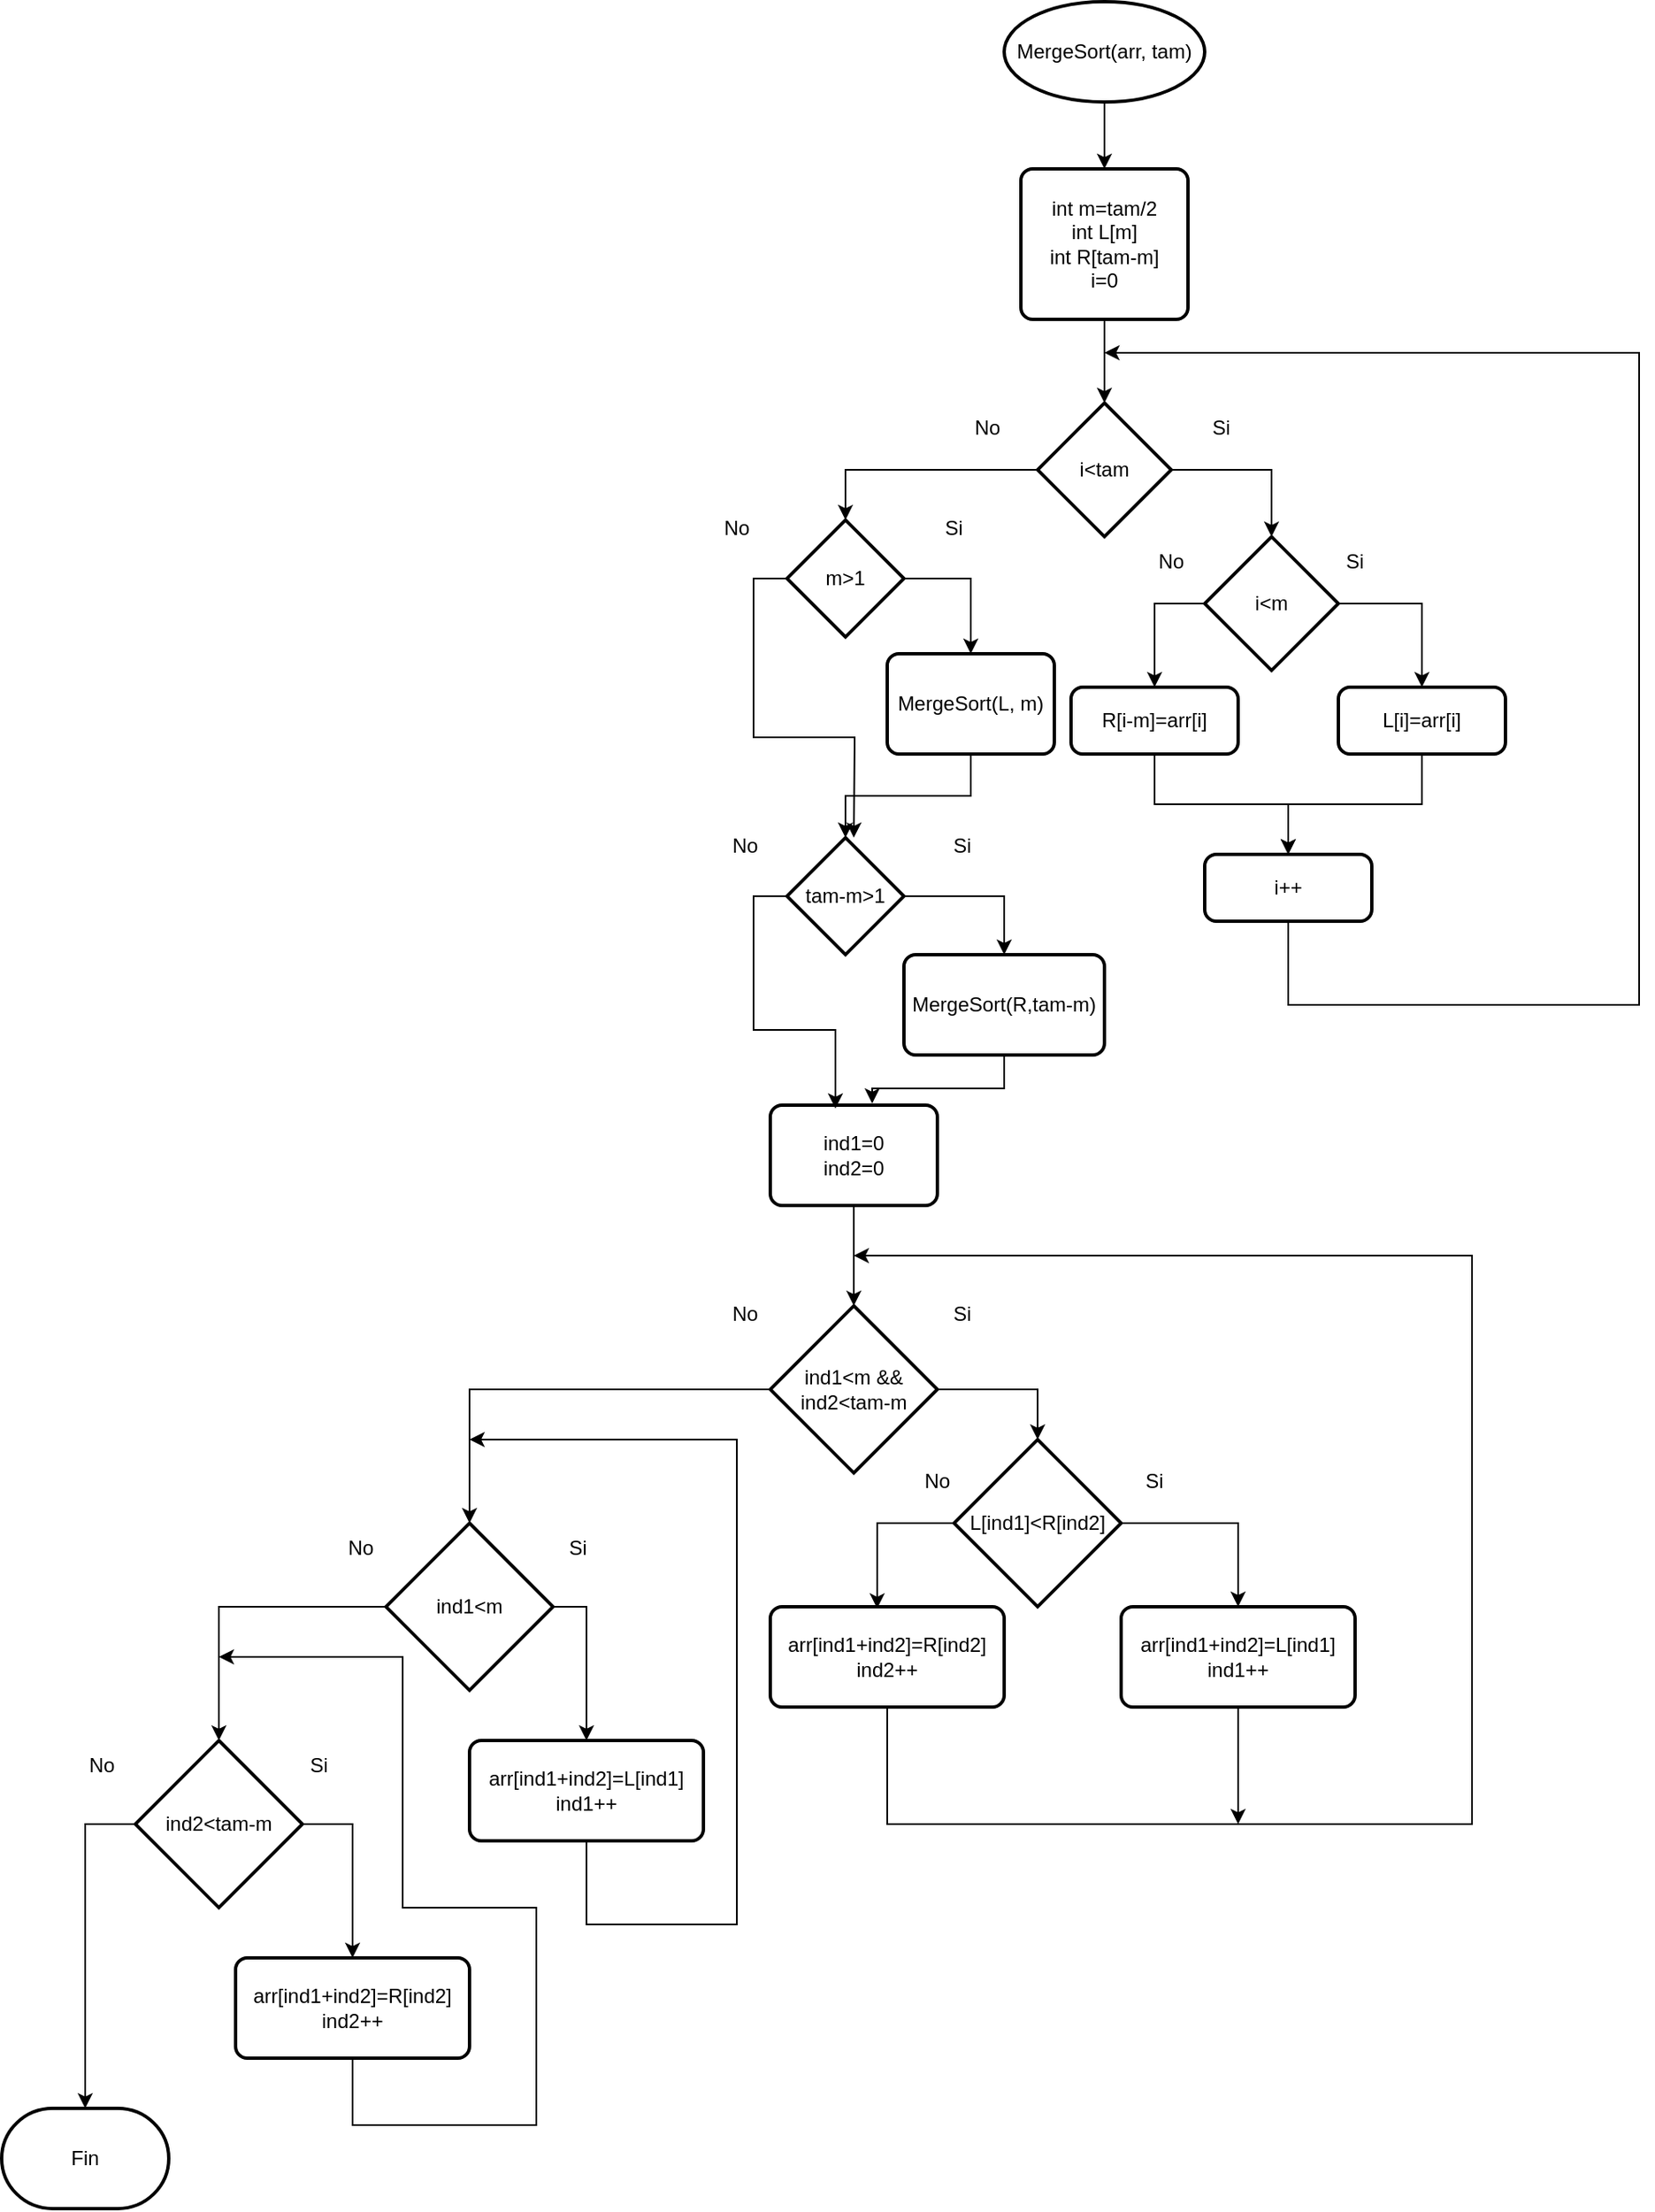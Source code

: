 <mxfile version="24.2.5" type="device">
  <diagram name="Página-1" id="s0S0a2uHU4YRd_yo7RWB">
    <mxGraphModel dx="1723" dy="834" grid="1" gridSize="10" guides="1" tooltips="1" connect="1" arrows="1" fold="1" page="1" pageScale="1" pageWidth="4000" pageHeight="4000" math="0" shadow="0">
      <root>
        <mxCell id="0" />
        <mxCell id="1" parent="0" />
        <mxCell id="PBO9igRHUuJJl1GrDP7k-3" style="edgeStyle=orthogonalEdgeStyle;rounded=0;orthogonalLoop=1;jettySize=auto;html=1;exitX=0.5;exitY=1;exitDx=0;exitDy=0;exitPerimeter=0;entryX=0.5;entryY=0;entryDx=0;entryDy=0;" edge="1" parent="1" source="PBO9igRHUuJJl1GrDP7k-1" target="PBO9igRHUuJJl1GrDP7k-2">
          <mxGeometry relative="1" as="geometry" />
        </mxCell>
        <mxCell id="PBO9igRHUuJJl1GrDP7k-1" value="MergeSort(arr, tam)" style="strokeWidth=2;html=1;shape=mxgraph.flowchart.start_1;whiteSpace=wrap;" vertex="1" parent="1">
          <mxGeometry x="860" y="90" width="120" height="60" as="geometry" />
        </mxCell>
        <mxCell id="PBO9igRHUuJJl1GrDP7k-5" style="edgeStyle=orthogonalEdgeStyle;rounded=0;orthogonalLoop=1;jettySize=auto;html=1;exitX=0.5;exitY=1;exitDx=0;exitDy=0;" edge="1" parent="1" source="PBO9igRHUuJJl1GrDP7k-2" target="PBO9igRHUuJJl1GrDP7k-4">
          <mxGeometry relative="1" as="geometry" />
        </mxCell>
        <mxCell id="PBO9igRHUuJJl1GrDP7k-2" value="int m=tam/2&lt;div&gt;int L[m]&lt;/div&gt;&lt;div&gt;int R[tam-m]&lt;/div&gt;&lt;div&gt;i=0&lt;/div&gt;" style="rounded=1;whiteSpace=wrap;html=1;absoluteArcSize=1;arcSize=14;strokeWidth=2;" vertex="1" parent="1">
          <mxGeometry x="870" y="190" width="100" height="90" as="geometry" />
        </mxCell>
        <mxCell id="PBO9igRHUuJJl1GrDP7k-4" value="i&amp;lt;tam" style="strokeWidth=2;html=1;shape=mxgraph.flowchart.decision;whiteSpace=wrap;" vertex="1" parent="1">
          <mxGeometry x="880" y="330" width="80" height="80" as="geometry" />
        </mxCell>
        <mxCell id="PBO9igRHUuJJl1GrDP7k-8" style="edgeStyle=orthogonalEdgeStyle;rounded=0;orthogonalLoop=1;jettySize=auto;html=1;exitX=1;exitY=0.5;exitDx=0;exitDy=0;exitPerimeter=0;entryX=0.5;entryY=0;entryDx=0;entryDy=0;" edge="1" parent="1" source="PBO9igRHUuJJl1GrDP7k-6" target="PBO9igRHUuJJl1GrDP7k-7">
          <mxGeometry relative="1" as="geometry" />
        </mxCell>
        <mxCell id="PBO9igRHUuJJl1GrDP7k-11" style="edgeStyle=orthogonalEdgeStyle;rounded=0;orthogonalLoop=1;jettySize=auto;html=1;exitX=0;exitY=0.5;exitDx=0;exitDy=0;exitPerimeter=0;entryX=0.5;entryY=0;entryDx=0;entryDy=0;" edge="1" parent="1" source="PBO9igRHUuJJl1GrDP7k-6" target="PBO9igRHUuJJl1GrDP7k-10">
          <mxGeometry relative="1" as="geometry" />
        </mxCell>
        <mxCell id="PBO9igRHUuJJl1GrDP7k-6" value="i&amp;lt;m" style="strokeWidth=2;html=1;shape=mxgraph.flowchart.decision;whiteSpace=wrap;" vertex="1" parent="1">
          <mxGeometry x="980" y="410" width="80" height="80" as="geometry" />
        </mxCell>
        <mxCell id="PBO9igRHUuJJl1GrDP7k-13" style="edgeStyle=orthogonalEdgeStyle;rounded=0;orthogonalLoop=1;jettySize=auto;html=1;exitX=0.5;exitY=1;exitDx=0;exitDy=0;entryX=0.5;entryY=0;entryDx=0;entryDy=0;" edge="1" parent="1" source="PBO9igRHUuJJl1GrDP7k-7" target="PBO9igRHUuJJl1GrDP7k-12">
          <mxGeometry relative="1" as="geometry" />
        </mxCell>
        <mxCell id="PBO9igRHUuJJl1GrDP7k-7" value="L[i]=arr[i]" style="rounded=1;whiteSpace=wrap;html=1;absoluteArcSize=1;arcSize=14;strokeWidth=2;" vertex="1" parent="1">
          <mxGeometry x="1060" y="500" width="100" height="40" as="geometry" />
        </mxCell>
        <mxCell id="PBO9igRHUuJJl1GrDP7k-9" style="edgeStyle=orthogonalEdgeStyle;rounded=0;orthogonalLoop=1;jettySize=auto;html=1;exitX=1;exitY=0.5;exitDx=0;exitDy=0;exitPerimeter=0;entryX=0.5;entryY=0;entryDx=0;entryDy=0;entryPerimeter=0;" edge="1" parent="1" source="PBO9igRHUuJJl1GrDP7k-4" target="PBO9igRHUuJJl1GrDP7k-6">
          <mxGeometry relative="1" as="geometry" />
        </mxCell>
        <mxCell id="PBO9igRHUuJJl1GrDP7k-14" style="edgeStyle=orthogonalEdgeStyle;rounded=0;orthogonalLoop=1;jettySize=auto;html=1;exitX=0.5;exitY=1;exitDx=0;exitDy=0;entryX=0.5;entryY=0;entryDx=0;entryDy=0;" edge="1" parent="1" source="PBO9igRHUuJJl1GrDP7k-10" target="PBO9igRHUuJJl1GrDP7k-12">
          <mxGeometry relative="1" as="geometry" />
        </mxCell>
        <mxCell id="PBO9igRHUuJJl1GrDP7k-10" value="R[i-m]=arr[i]" style="rounded=1;whiteSpace=wrap;html=1;absoluteArcSize=1;arcSize=14;strokeWidth=2;" vertex="1" parent="1">
          <mxGeometry x="900" y="500" width="100" height="40" as="geometry" />
        </mxCell>
        <mxCell id="PBO9igRHUuJJl1GrDP7k-12" value="i++" style="rounded=1;whiteSpace=wrap;html=1;absoluteArcSize=1;arcSize=14;strokeWidth=2;" vertex="1" parent="1">
          <mxGeometry x="980" y="600" width="100" height="40" as="geometry" />
        </mxCell>
        <mxCell id="PBO9igRHUuJJl1GrDP7k-16" value="" style="endArrow=classic;html=1;rounded=0;exitX=0.5;exitY=1;exitDx=0;exitDy=0;" edge="1" parent="1" source="PBO9igRHUuJJl1GrDP7k-12">
          <mxGeometry width="50" height="50" relative="1" as="geometry">
            <mxPoint x="1140" y="660" as="sourcePoint" />
            <mxPoint x="920" y="300" as="targetPoint" />
            <Array as="points">
              <mxPoint x="1030" y="690" />
              <mxPoint x="1240" y="690" />
              <mxPoint x="1240" y="300" />
            </Array>
          </mxGeometry>
        </mxCell>
        <mxCell id="PBO9igRHUuJJl1GrDP7k-17" value="ind1=0&lt;div&gt;ind2=0&lt;/div&gt;" style="rounded=1;whiteSpace=wrap;html=1;absoluteArcSize=1;arcSize=14;strokeWidth=2;" vertex="1" parent="1">
          <mxGeometry x="720" y="750" width="100" height="60" as="geometry" />
        </mxCell>
        <mxCell id="PBO9igRHUuJJl1GrDP7k-19" value="Si" style="text;html=1;align=center;verticalAlign=middle;whiteSpace=wrap;rounded=0;" vertex="1" parent="1">
          <mxGeometry x="960" y="330" width="60" height="30" as="geometry" />
        </mxCell>
        <mxCell id="PBO9igRHUuJJl1GrDP7k-20" value="Si" style="text;html=1;align=center;verticalAlign=middle;whiteSpace=wrap;rounded=0;" vertex="1" parent="1">
          <mxGeometry x="1040" y="410" width="60" height="30" as="geometry" />
        </mxCell>
        <mxCell id="PBO9igRHUuJJl1GrDP7k-21" value="No" style="text;html=1;align=center;verticalAlign=middle;whiteSpace=wrap;rounded=0;" vertex="1" parent="1">
          <mxGeometry x="930" y="410" width="60" height="30" as="geometry" />
        </mxCell>
        <mxCell id="PBO9igRHUuJJl1GrDP7k-22" value="No" style="text;html=1;align=center;verticalAlign=middle;whiteSpace=wrap;rounded=0;" vertex="1" parent="1">
          <mxGeometry x="820" y="330" width="60" height="30" as="geometry" />
        </mxCell>
        <mxCell id="PBO9igRHUuJJl1GrDP7k-57" style="edgeStyle=orthogonalEdgeStyle;rounded=0;orthogonalLoop=1;jettySize=auto;html=1;exitX=0;exitY=0.5;exitDx=0;exitDy=0;exitPerimeter=0;" edge="1" parent="1" source="PBO9igRHUuJJl1GrDP7k-23" target="PBO9igRHUuJJl1GrDP7k-54">
          <mxGeometry relative="1" as="geometry" />
        </mxCell>
        <mxCell id="PBO9igRHUuJJl1GrDP7k-23" value="ind1&amp;lt;m &amp;amp;&amp;amp; ind2&amp;lt;tam-m" style="strokeWidth=2;html=1;shape=mxgraph.flowchart.decision;whiteSpace=wrap;" vertex="1" parent="1">
          <mxGeometry x="720" y="870" width="100" height="100" as="geometry" />
        </mxCell>
        <mxCell id="PBO9igRHUuJJl1GrDP7k-47" style="edgeStyle=orthogonalEdgeStyle;rounded=0;orthogonalLoop=1;jettySize=auto;html=1;exitX=1;exitY=0.5;exitDx=0;exitDy=0;exitPerimeter=0;" edge="1" parent="1" source="PBO9igRHUuJJl1GrDP7k-24" target="PBO9igRHUuJJl1GrDP7k-46">
          <mxGeometry relative="1" as="geometry" />
        </mxCell>
        <mxCell id="PBO9igRHUuJJl1GrDP7k-24" value="L[ind1]&amp;lt;R[ind2]" style="strokeWidth=2;html=1;shape=mxgraph.flowchart.decision;whiteSpace=wrap;" vertex="1" parent="1">
          <mxGeometry x="830" y="950" width="100" height="100" as="geometry" />
        </mxCell>
        <mxCell id="PBO9igRHUuJJl1GrDP7k-25" value="MergeSort(L, m)" style="rounded=1;whiteSpace=wrap;html=1;absoluteArcSize=1;arcSize=14;strokeWidth=2;" vertex="1" parent="1">
          <mxGeometry x="790" y="480" width="100" height="60" as="geometry" />
        </mxCell>
        <mxCell id="PBO9igRHUuJJl1GrDP7k-30" style="edgeStyle=orthogonalEdgeStyle;rounded=0;orthogonalLoop=1;jettySize=auto;html=1;exitX=1;exitY=0.5;exitDx=0;exitDy=0;exitPerimeter=0;entryX=0.5;entryY=0;entryDx=0;entryDy=0;" edge="1" parent="1" source="PBO9igRHUuJJl1GrDP7k-28" target="PBO9igRHUuJJl1GrDP7k-25">
          <mxGeometry relative="1" as="geometry" />
        </mxCell>
        <mxCell id="PBO9igRHUuJJl1GrDP7k-34" style="edgeStyle=orthogonalEdgeStyle;rounded=0;orthogonalLoop=1;jettySize=auto;html=1;exitX=0;exitY=0.5;exitDx=0;exitDy=0;exitPerimeter=0;" edge="1" parent="1" source="PBO9igRHUuJJl1GrDP7k-28">
          <mxGeometry relative="1" as="geometry">
            <mxPoint x="770" y="590" as="targetPoint" />
          </mxGeometry>
        </mxCell>
        <mxCell id="PBO9igRHUuJJl1GrDP7k-28" value="m&amp;gt;1" style="strokeWidth=2;html=1;shape=mxgraph.flowchart.decision;whiteSpace=wrap;" vertex="1" parent="1">
          <mxGeometry x="730" y="400" width="70" height="70" as="geometry" />
        </mxCell>
        <mxCell id="PBO9igRHUuJJl1GrDP7k-29" style="edgeStyle=orthogonalEdgeStyle;rounded=0;orthogonalLoop=1;jettySize=auto;html=1;exitX=0;exitY=0.5;exitDx=0;exitDy=0;exitPerimeter=0;entryX=0.5;entryY=0;entryDx=0;entryDy=0;entryPerimeter=0;" edge="1" parent="1" source="PBO9igRHUuJJl1GrDP7k-4" target="PBO9igRHUuJJl1GrDP7k-28">
          <mxGeometry relative="1" as="geometry" />
        </mxCell>
        <mxCell id="PBO9igRHUuJJl1GrDP7k-39" style="edgeStyle=orthogonalEdgeStyle;rounded=0;orthogonalLoop=1;jettySize=auto;html=1;exitX=1;exitY=0.5;exitDx=0;exitDy=0;exitPerimeter=0;entryX=0.5;entryY=0;entryDx=0;entryDy=0;" edge="1" parent="1" source="PBO9igRHUuJJl1GrDP7k-32" target="PBO9igRHUuJJl1GrDP7k-38">
          <mxGeometry relative="1" as="geometry" />
        </mxCell>
        <mxCell id="PBO9igRHUuJJl1GrDP7k-32" value="tam-m&amp;gt;1" style="strokeWidth=2;html=1;shape=mxgraph.flowchart.decision;whiteSpace=wrap;" vertex="1" parent="1">
          <mxGeometry x="730" y="590" width="70" height="70" as="geometry" />
        </mxCell>
        <mxCell id="PBO9igRHUuJJl1GrDP7k-33" style="edgeStyle=orthogonalEdgeStyle;rounded=0;orthogonalLoop=1;jettySize=auto;html=1;exitX=0.5;exitY=1;exitDx=0;exitDy=0;entryX=0.5;entryY=0;entryDx=0;entryDy=0;entryPerimeter=0;" edge="1" parent="1" source="PBO9igRHUuJJl1GrDP7k-25" target="PBO9igRHUuJJl1GrDP7k-32">
          <mxGeometry relative="1" as="geometry" />
        </mxCell>
        <mxCell id="PBO9igRHUuJJl1GrDP7k-35" value="No" style="text;html=1;align=center;verticalAlign=middle;whiteSpace=wrap;rounded=0;" vertex="1" parent="1">
          <mxGeometry x="670" y="390" width="60" height="30" as="geometry" />
        </mxCell>
        <mxCell id="PBO9igRHUuJJl1GrDP7k-37" value="Si" style="text;html=1;align=center;verticalAlign=middle;whiteSpace=wrap;rounded=0;" vertex="1" parent="1">
          <mxGeometry x="800" y="390" width="60" height="30" as="geometry" />
        </mxCell>
        <mxCell id="PBO9igRHUuJJl1GrDP7k-38" value="MergeSort(R,tam-m)" style="rounded=1;whiteSpace=wrap;html=1;absoluteArcSize=1;arcSize=14;strokeWidth=2;" vertex="1" parent="1">
          <mxGeometry x="800" y="660" width="120" height="60" as="geometry" />
        </mxCell>
        <mxCell id="PBO9igRHUuJJl1GrDP7k-40" style="edgeStyle=orthogonalEdgeStyle;rounded=0;orthogonalLoop=1;jettySize=auto;html=1;exitX=0;exitY=0.5;exitDx=0;exitDy=0;exitPerimeter=0;entryX=0.39;entryY=0.033;entryDx=0;entryDy=0;entryPerimeter=0;" edge="1" parent="1" source="PBO9igRHUuJJl1GrDP7k-32" target="PBO9igRHUuJJl1GrDP7k-17">
          <mxGeometry relative="1" as="geometry" />
        </mxCell>
        <mxCell id="PBO9igRHUuJJl1GrDP7k-41" style="edgeStyle=orthogonalEdgeStyle;rounded=0;orthogonalLoop=1;jettySize=auto;html=1;exitX=0.5;exitY=1;exitDx=0;exitDy=0;entryX=0.61;entryY=-0.017;entryDx=0;entryDy=0;entryPerimeter=0;" edge="1" parent="1" source="PBO9igRHUuJJl1GrDP7k-38" target="PBO9igRHUuJJl1GrDP7k-17">
          <mxGeometry relative="1" as="geometry" />
        </mxCell>
        <mxCell id="PBO9igRHUuJJl1GrDP7k-42" value="Si" style="text;html=1;align=center;verticalAlign=middle;whiteSpace=wrap;rounded=0;" vertex="1" parent="1">
          <mxGeometry x="805" y="580" width="60" height="30" as="geometry" />
        </mxCell>
        <mxCell id="PBO9igRHUuJJl1GrDP7k-43" value="No" style="text;html=1;align=center;verticalAlign=middle;whiteSpace=wrap;rounded=0;" vertex="1" parent="1">
          <mxGeometry x="675" y="580" width="60" height="30" as="geometry" />
        </mxCell>
        <mxCell id="PBO9igRHUuJJl1GrDP7k-44" style="edgeStyle=orthogonalEdgeStyle;rounded=0;orthogonalLoop=1;jettySize=auto;html=1;exitX=0.5;exitY=1;exitDx=0;exitDy=0;entryX=0.5;entryY=0;entryDx=0;entryDy=0;entryPerimeter=0;" edge="1" parent="1" source="PBO9igRHUuJJl1GrDP7k-17" target="PBO9igRHUuJJl1GrDP7k-23">
          <mxGeometry relative="1" as="geometry" />
        </mxCell>
        <mxCell id="PBO9igRHUuJJl1GrDP7k-45" style="edgeStyle=orthogonalEdgeStyle;rounded=0;orthogonalLoop=1;jettySize=auto;html=1;exitX=1;exitY=0.5;exitDx=0;exitDy=0;exitPerimeter=0;entryX=0.5;entryY=0;entryDx=0;entryDy=0;entryPerimeter=0;" edge="1" parent="1" source="PBO9igRHUuJJl1GrDP7k-23" target="PBO9igRHUuJJl1GrDP7k-24">
          <mxGeometry relative="1" as="geometry" />
        </mxCell>
        <mxCell id="PBO9igRHUuJJl1GrDP7k-46" value="arr[ind1+ind2]=L[ind1]&lt;div&gt;ind1++&lt;/div&gt;" style="rounded=1;whiteSpace=wrap;html=1;absoluteArcSize=1;arcSize=14;strokeWidth=2;" vertex="1" parent="1">
          <mxGeometry x="930" y="1050" width="140" height="60" as="geometry" />
        </mxCell>
        <mxCell id="PBO9igRHUuJJl1GrDP7k-48" value="arr[ind1+ind2]=R[ind2]&lt;div&gt;ind2++&lt;/div&gt;" style="rounded=1;whiteSpace=wrap;html=1;absoluteArcSize=1;arcSize=14;strokeWidth=2;" vertex="1" parent="1">
          <mxGeometry x="720" y="1050" width="140" height="60" as="geometry" />
        </mxCell>
        <mxCell id="PBO9igRHUuJJl1GrDP7k-49" style="edgeStyle=orthogonalEdgeStyle;rounded=0;orthogonalLoop=1;jettySize=auto;html=1;exitX=0;exitY=0.5;exitDx=0;exitDy=0;exitPerimeter=0;entryX=0.457;entryY=0.017;entryDx=0;entryDy=0;entryPerimeter=0;" edge="1" parent="1" source="PBO9igRHUuJJl1GrDP7k-24" target="PBO9igRHUuJJl1GrDP7k-48">
          <mxGeometry relative="1" as="geometry" />
        </mxCell>
        <mxCell id="PBO9igRHUuJJl1GrDP7k-50" value="" style="endArrow=classic;html=1;rounded=0;exitX=0.5;exitY=1;exitDx=0;exitDy=0;" edge="1" parent="1" source="PBO9igRHUuJJl1GrDP7k-48">
          <mxGeometry width="50" height="50" relative="1" as="geometry">
            <mxPoint x="860" y="1210" as="sourcePoint" />
            <mxPoint x="770" y="840" as="targetPoint" />
            <Array as="points">
              <mxPoint x="790" y="1180" />
              <mxPoint x="1140" y="1180" />
              <mxPoint x="1140" y="840" />
            </Array>
          </mxGeometry>
        </mxCell>
        <mxCell id="PBO9igRHUuJJl1GrDP7k-51" value="" style="endArrow=classic;html=1;rounded=0;exitX=0.5;exitY=1;exitDx=0;exitDy=0;" edge="1" parent="1" source="PBO9igRHUuJJl1GrDP7k-46">
          <mxGeometry width="50" height="50" relative="1" as="geometry">
            <mxPoint x="1060" y="1250" as="sourcePoint" />
            <mxPoint x="1000" y="1180" as="targetPoint" />
          </mxGeometry>
        </mxCell>
        <mxCell id="PBO9igRHUuJJl1GrDP7k-52" value="No" style="text;html=1;align=center;verticalAlign=middle;whiteSpace=wrap;rounded=0;" vertex="1" parent="1">
          <mxGeometry x="790" y="960" width="60" height="30" as="geometry" />
        </mxCell>
        <mxCell id="PBO9igRHUuJJl1GrDP7k-53" value="Si" style="text;html=1;align=center;verticalAlign=middle;whiteSpace=wrap;rounded=0;" vertex="1" parent="1">
          <mxGeometry x="920" y="960" width="60" height="30" as="geometry" />
        </mxCell>
        <mxCell id="PBO9igRHUuJJl1GrDP7k-56" style="edgeStyle=orthogonalEdgeStyle;rounded=0;orthogonalLoop=1;jettySize=auto;html=1;exitX=1;exitY=0.5;exitDx=0;exitDy=0;exitPerimeter=0;" edge="1" parent="1" source="PBO9igRHUuJJl1GrDP7k-54" target="PBO9igRHUuJJl1GrDP7k-55">
          <mxGeometry relative="1" as="geometry" />
        </mxCell>
        <mxCell id="PBO9igRHUuJJl1GrDP7k-54" value="ind1&amp;lt;m" style="strokeWidth=2;html=1;shape=mxgraph.flowchart.decision;whiteSpace=wrap;" vertex="1" parent="1">
          <mxGeometry x="490" y="1000" width="100" height="100" as="geometry" />
        </mxCell>
        <mxCell id="PBO9igRHUuJJl1GrDP7k-55" value="arr[ind1+ind2]=L[ind1]&lt;div&gt;ind1++&lt;/div&gt;" style="rounded=1;whiteSpace=wrap;html=1;absoluteArcSize=1;arcSize=14;strokeWidth=2;" vertex="1" parent="1">
          <mxGeometry x="540" y="1130" width="140" height="60" as="geometry" />
        </mxCell>
        <mxCell id="PBO9igRHUuJJl1GrDP7k-58" value="" style="endArrow=classic;html=1;rounded=0;exitX=0.5;exitY=1;exitDx=0;exitDy=0;" edge="1" parent="1" source="PBO9igRHUuJJl1GrDP7k-55">
          <mxGeometry width="50" height="50" relative="1" as="geometry">
            <mxPoint x="630" y="1240" as="sourcePoint" />
            <mxPoint x="540" y="950" as="targetPoint" />
            <Array as="points">
              <mxPoint x="610" y="1240" />
              <mxPoint x="700" y="1240" />
              <mxPoint x="700" y="950" />
            </Array>
          </mxGeometry>
        </mxCell>
        <mxCell id="PBO9igRHUuJJl1GrDP7k-62" style="edgeStyle=orthogonalEdgeStyle;rounded=0;orthogonalLoop=1;jettySize=auto;html=1;exitX=1;exitY=0.5;exitDx=0;exitDy=0;exitPerimeter=0;entryX=0.5;entryY=0;entryDx=0;entryDy=0;" edge="1" parent="1" source="PBO9igRHUuJJl1GrDP7k-59" target="PBO9igRHUuJJl1GrDP7k-61">
          <mxGeometry relative="1" as="geometry" />
        </mxCell>
        <mxCell id="PBO9igRHUuJJl1GrDP7k-59" value="ind2&amp;lt;tam-m" style="strokeWidth=2;html=1;shape=mxgraph.flowchart.decision;whiteSpace=wrap;" vertex="1" parent="1">
          <mxGeometry x="340" y="1130" width="100" height="100" as="geometry" />
        </mxCell>
        <mxCell id="PBO9igRHUuJJl1GrDP7k-61" value="arr[ind1+ind2]=R[ind2]&lt;div&gt;ind2++&lt;/div&gt;" style="rounded=1;whiteSpace=wrap;html=1;absoluteArcSize=1;arcSize=14;strokeWidth=2;" vertex="1" parent="1">
          <mxGeometry x="400" y="1260" width="140" height="60" as="geometry" />
        </mxCell>
        <mxCell id="PBO9igRHUuJJl1GrDP7k-63" style="edgeStyle=orthogonalEdgeStyle;rounded=0;orthogonalLoop=1;jettySize=auto;html=1;exitX=0;exitY=0.5;exitDx=0;exitDy=0;exitPerimeter=0;entryX=0.5;entryY=0;entryDx=0;entryDy=0;entryPerimeter=0;" edge="1" parent="1" source="PBO9igRHUuJJl1GrDP7k-54" target="PBO9igRHUuJJl1GrDP7k-59">
          <mxGeometry relative="1" as="geometry" />
        </mxCell>
        <mxCell id="PBO9igRHUuJJl1GrDP7k-64" value="" style="endArrow=classic;html=1;rounded=0;exitX=0.5;exitY=1;exitDx=0;exitDy=0;" edge="1" parent="1" source="PBO9igRHUuJJl1GrDP7k-61">
          <mxGeometry width="50" height="50" relative="1" as="geometry">
            <mxPoint x="540" y="1400" as="sourcePoint" />
            <mxPoint x="390" y="1080" as="targetPoint" />
            <Array as="points">
              <mxPoint x="470" y="1360" />
              <mxPoint x="580" y="1360" />
              <mxPoint x="580" y="1230" />
              <mxPoint x="500" y="1230" />
              <mxPoint x="500" y="1080" />
            </Array>
          </mxGeometry>
        </mxCell>
        <mxCell id="PBO9igRHUuJJl1GrDP7k-65" value="Fin" style="strokeWidth=2;html=1;shape=mxgraph.flowchart.terminator;whiteSpace=wrap;" vertex="1" parent="1">
          <mxGeometry x="260" y="1350" width="100" height="60" as="geometry" />
        </mxCell>
        <mxCell id="PBO9igRHUuJJl1GrDP7k-66" style="edgeStyle=orthogonalEdgeStyle;rounded=0;orthogonalLoop=1;jettySize=auto;html=1;exitX=0;exitY=0.5;exitDx=0;exitDy=0;exitPerimeter=0;entryX=0.5;entryY=0;entryDx=0;entryDy=0;entryPerimeter=0;" edge="1" parent="1" source="PBO9igRHUuJJl1GrDP7k-59" target="PBO9igRHUuJJl1GrDP7k-65">
          <mxGeometry relative="1" as="geometry" />
        </mxCell>
        <mxCell id="PBO9igRHUuJJl1GrDP7k-67" value="Si" style="text;html=1;align=center;verticalAlign=middle;whiteSpace=wrap;rounded=0;" vertex="1" parent="1">
          <mxGeometry x="805" y="860" width="60" height="30" as="geometry" />
        </mxCell>
        <mxCell id="PBO9igRHUuJJl1GrDP7k-68" value="No" style="text;html=1;align=center;verticalAlign=middle;whiteSpace=wrap;rounded=0;" vertex="1" parent="1">
          <mxGeometry x="675" y="860" width="60" height="30" as="geometry" />
        </mxCell>
        <mxCell id="PBO9igRHUuJJl1GrDP7k-69" value="Si" style="text;html=1;align=center;verticalAlign=middle;whiteSpace=wrap;rounded=0;" vertex="1" parent="1">
          <mxGeometry x="575" y="1000" width="60" height="30" as="geometry" />
        </mxCell>
        <mxCell id="PBO9igRHUuJJl1GrDP7k-70" value="No" style="text;html=1;align=center;verticalAlign=middle;whiteSpace=wrap;rounded=0;" vertex="1" parent="1">
          <mxGeometry x="445" y="1000" width="60" height="30" as="geometry" />
        </mxCell>
        <mxCell id="PBO9igRHUuJJl1GrDP7k-71" value="Si" style="text;html=1;align=center;verticalAlign=middle;whiteSpace=wrap;rounded=0;" vertex="1" parent="1">
          <mxGeometry x="420" y="1130" width="60" height="30" as="geometry" />
        </mxCell>
        <mxCell id="PBO9igRHUuJJl1GrDP7k-72" value="No" style="text;html=1;align=center;verticalAlign=middle;whiteSpace=wrap;rounded=0;" vertex="1" parent="1">
          <mxGeometry x="290" y="1130" width="60" height="30" as="geometry" />
        </mxCell>
      </root>
    </mxGraphModel>
  </diagram>
</mxfile>
